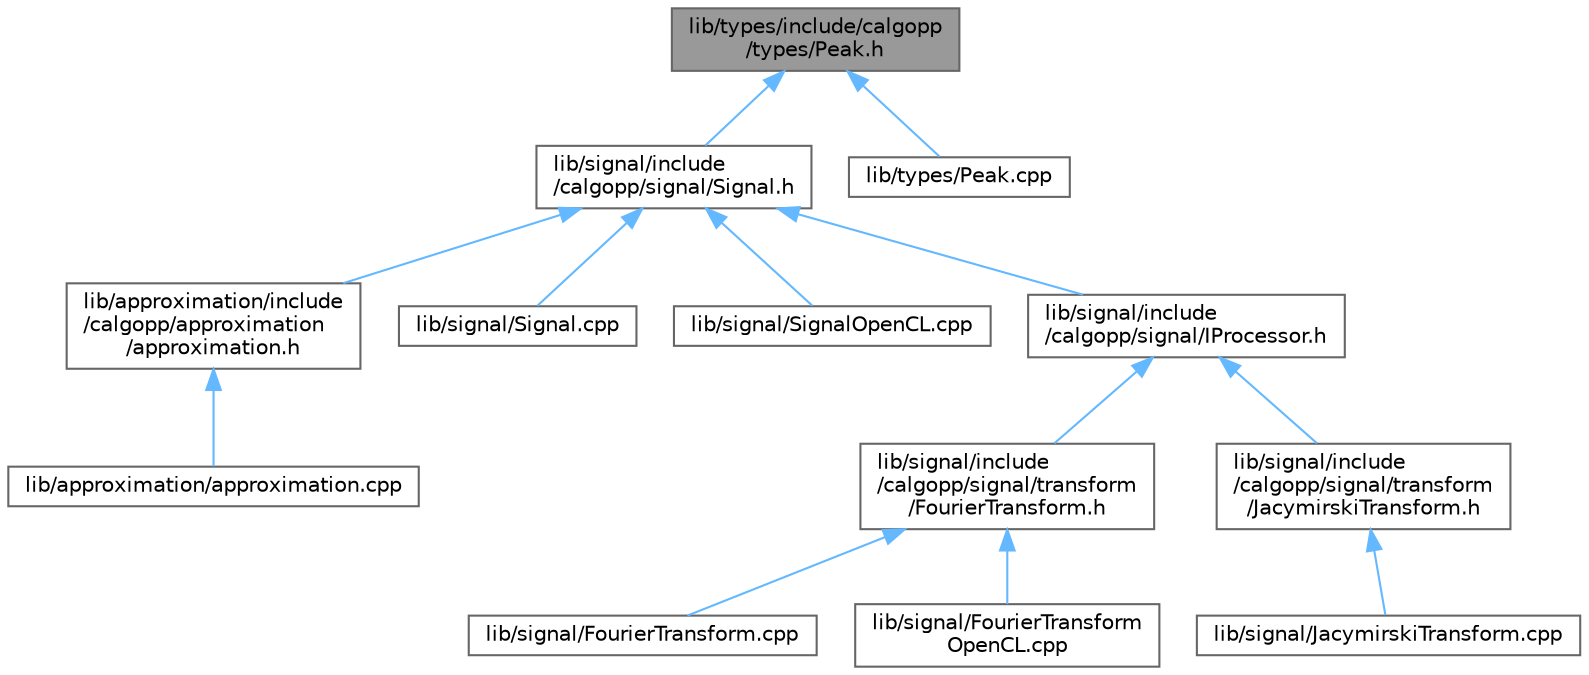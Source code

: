 digraph "lib/types/include/calgopp/types/Peak.h"
{
 // LATEX_PDF_SIZE
  bgcolor="transparent";
  edge [fontname=Helvetica,fontsize=10,labelfontname=Helvetica,labelfontsize=10];
  node [fontname=Helvetica,fontsize=10,shape=box,height=0.2,width=0.4];
  Node1 [label="lib/types/include/calgopp\l/types/Peak.h",height=0.2,width=0.4,color="gray40", fillcolor="grey60", style="filled", fontcolor="black",tooltip=" "];
  Node1 -> Node2 [dir="back",color="steelblue1",style="solid"];
  Node2 [label="lib/signal/include\l/calgopp/signal/Signal.h",height=0.2,width=0.4,color="grey40", fillcolor="white", style="filled",URL="$Signal_8h.html",tooltip=" "];
  Node2 -> Node3 [dir="back",color="steelblue1",style="solid"];
  Node3 [label="lib/approximation/include\l/calgopp/approximation\l/approximation.h",height=0.2,width=0.4,color="grey40", fillcolor="white", style="filled",URL="$approximation_8h.html",tooltip=" "];
  Node3 -> Node4 [dir="back",color="steelblue1",style="solid"];
  Node4 [label="lib/approximation/approximation.cpp",height=0.2,width=0.4,color="grey40", fillcolor="white", style="filled",URL="$approximation_8cpp.html",tooltip=" "];
  Node2 -> Node5 [dir="back",color="steelblue1",style="solid"];
  Node5 [label="lib/signal/Signal.cpp",height=0.2,width=0.4,color="grey40", fillcolor="white", style="filled",URL="$Signal_8cpp.html",tooltip=" "];
  Node2 -> Node6 [dir="back",color="steelblue1",style="solid"];
  Node6 [label="lib/signal/SignalOpenCL.cpp",height=0.2,width=0.4,color="grey40", fillcolor="white", style="filled",URL="$SignalOpenCL_8cpp.html",tooltip=" "];
  Node2 -> Node7 [dir="back",color="steelblue1",style="solid"];
  Node7 [label="lib/signal/include\l/calgopp/signal/IProcessor.h",height=0.2,width=0.4,color="grey40", fillcolor="white", style="filled",URL="$IProcessor_8h.html",tooltip=" "];
  Node7 -> Node8 [dir="back",color="steelblue1",style="solid"];
  Node8 [label="lib/signal/include\l/calgopp/signal/transform\l/FourierTransform.h",height=0.2,width=0.4,color="grey40", fillcolor="white", style="filled",URL="$FourierTransform_8h.html",tooltip=" "];
  Node8 -> Node9 [dir="back",color="steelblue1",style="solid"];
  Node9 [label="lib/signal/FourierTransform.cpp",height=0.2,width=0.4,color="grey40", fillcolor="white", style="filled",URL="$FourierTransform_8cpp.html",tooltip=" "];
  Node8 -> Node10 [dir="back",color="steelblue1",style="solid"];
  Node10 [label="lib/signal/FourierTransform\lOpenCL.cpp",height=0.2,width=0.4,color="grey40", fillcolor="white", style="filled",URL="$FourierTransformOpenCL_8cpp.html",tooltip=" "];
  Node7 -> Node11 [dir="back",color="steelblue1",style="solid"];
  Node11 [label="lib/signal/include\l/calgopp/signal/transform\l/JacymirskiTransform.h",height=0.2,width=0.4,color="grey40", fillcolor="white", style="filled",URL="$JacymirskiTransform_8h.html",tooltip=" "];
  Node11 -> Node12 [dir="back",color="steelblue1",style="solid"];
  Node12 [label="lib/signal/JacymirskiTransform.cpp",height=0.2,width=0.4,color="grey40", fillcolor="white", style="filled",URL="$JacymirskiTransform_8cpp.html",tooltip=" "];
  Node1 -> Node13 [dir="back",color="steelblue1",style="solid"];
  Node13 [label="lib/types/Peak.cpp",height=0.2,width=0.4,color="grey40", fillcolor="white", style="filled",URL="$Peak_8cpp.html",tooltip=" "];
}
